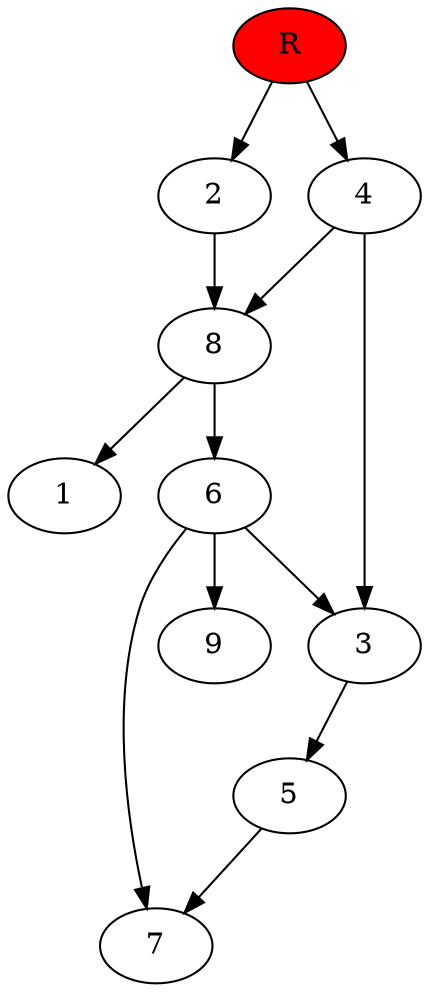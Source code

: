 digraph prb52554 {
	1
	2
	3
	4
	5
	6
	7
	8
	R [fillcolor="#ff0000" style=filled]
	2 -> 8
	3 -> 5
	4 -> 3
	4 -> 8
	5 -> 7
	6 -> 3
	6 -> 7
	6 -> 9
	8 -> 1
	8 -> 6
	R -> 2
	R -> 4
}
